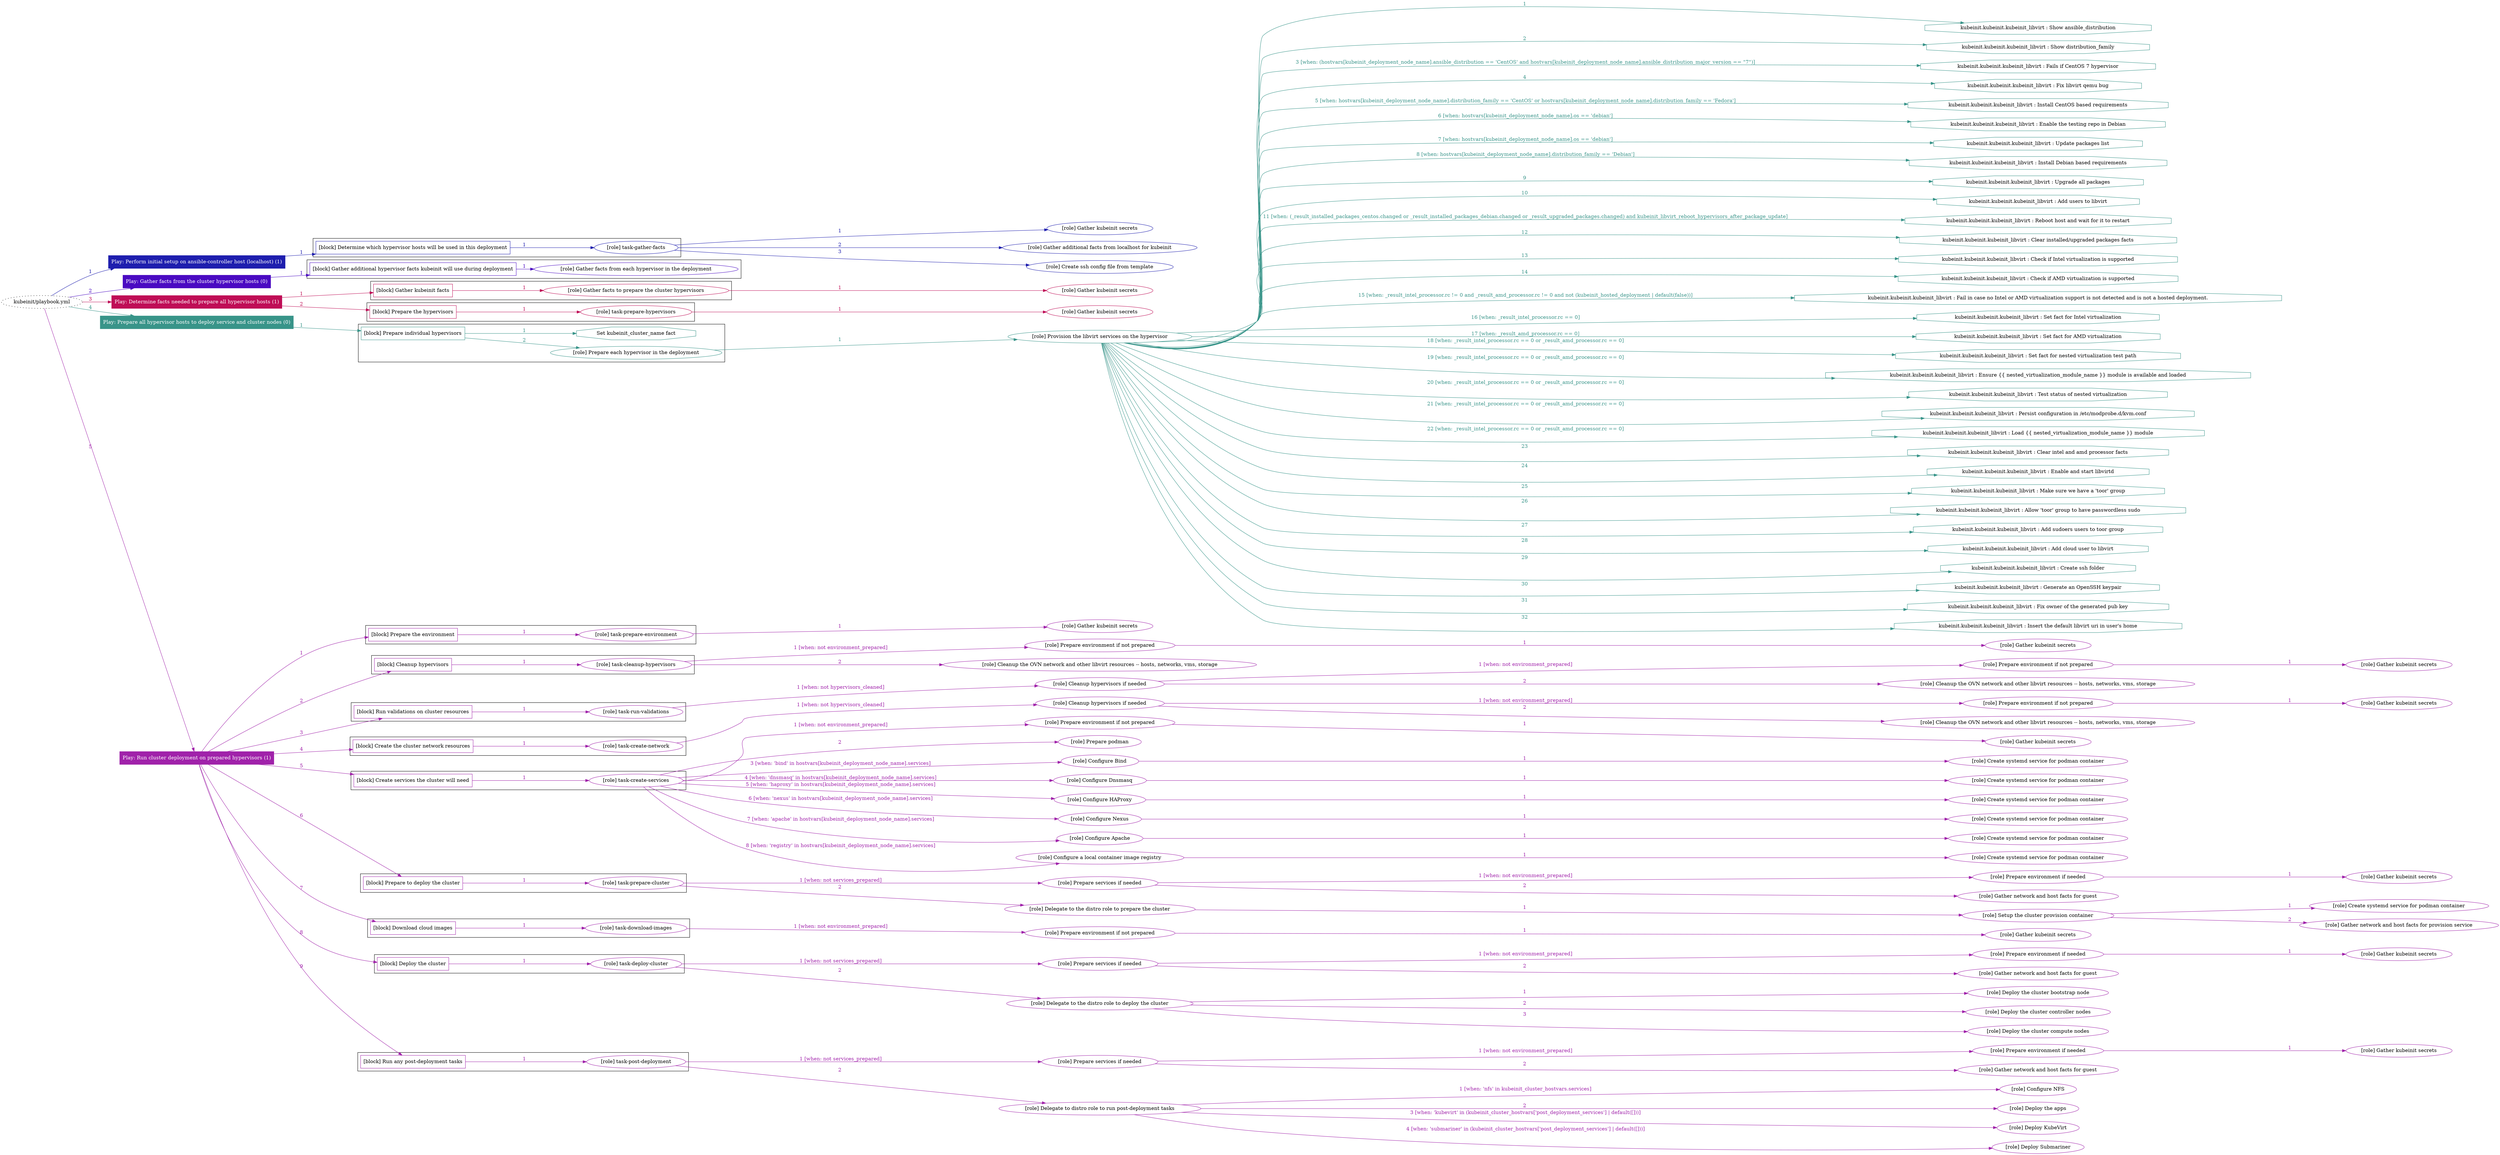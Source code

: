 digraph {
	graph [concentrate=true ordering=in rankdir=LR ratio=fill]
	edge [esep=5 sep=10]
	"kubeinit/playbook.yml" [URL="/home/runner/work/kubeinit/kubeinit/kubeinit/playbook.yml" id=playbook_e4e654d8 style=dotted]
	play_07dbd858 [label="Play: Perform initial setup on ansible-controller host (localhost) (1)" URL="/home/runner/work/kubeinit/kubeinit/kubeinit/playbook.yml" color="#1e1eae" fontcolor="#ffffff" id=play_07dbd858 shape=box style=filled tooltip=localhost]
	"kubeinit/playbook.yml" -> play_07dbd858 [label="1 " color="#1e1eae" fontcolor="#1e1eae" id=edge_86bde664 labeltooltip="1 " tooltip="1 "]
	subgraph "Gather kubeinit secrets" {
		role_f8a2981c [label="[role] Gather kubeinit secrets" URL="/home/runner/.ansible/collections/ansible_collections/kubeinit/kubeinit/roles/kubeinit_prepare/tasks/build_hypervisors_group.yml" color="#1e1eae" id=role_f8a2981c tooltip="Gather kubeinit secrets"]
	}
	subgraph "Gather additional facts from localhost for kubeinit" {
		role_612d4654 [label="[role] Gather additional facts from localhost for kubeinit" URL="/home/runner/.ansible/collections/ansible_collections/kubeinit/kubeinit/roles/kubeinit_prepare/tasks/build_hypervisors_group.yml" color="#1e1eae" id=role_612d4654 tooltip="Gather additional facts from localhost for kubeinit"]
	}
	subgraph "Create ssh config file from template" {
		role_869fb9d8 [label="[role] Create ssh config file from template" URL="/home/runner/.ansible/collections/ansible_collections/kubeinit/kubeinit/roles/kubeinit_prepare/tasks/build_hypervisors_group.yml" color="#1e1eae" id=role_869fb9d8 tooltip="Create ssh config file from template"]
	}
	subgraph "task-gather-facts" {
		role_0f9e9269 [label="[role] task-gather-facts" URL="/home/runner/work/kubeinit/kubeinit/kubeinit/playbook.yml" color="#1e1eae" id=role_0f9e9269 tooltip="task-gather-facts"]
		role_0f9e9269 -> role_f8a2981c [label="1 " color="#1e1eae" fontcolor="#1e1eae" id=edge_a3320090 labeltooltip="1 " tooltip="1 "]
		role_0f9e9269 -> role_612d4654 [label="2 " color="#1e1eae" fontcolor="#1e1eae" id=edge_4b6ecaf7 labeltooltip="2 " tooltip="2 "]
		role_0f9e9269 -> role_869fb9d8 [label="3 " color="#1e1eae" fontcolor="#1e1eae" id=edge_dd0d304e labeltooltip="3 " tooltip="3 "]
	}
	subgraph "Play: Perform initial setup on ansible-controller host (localhost) (1)" {
		play_07dbd858 -> block_cb23e309 [label=1 color="#1e1eae" fontcolor="#1e1eae" id=edge_4830f877 labeltooltip=1 tooltip=1]
		subgraph cluster_block_cb23e309 {
			block_cb23e309 [label="[block] Determine which hypervisor hosts will be used in this deployment" URL="/home/runner/work/kubeinit/kubeinit/kubeinit/playbook.yml" color="#1e1eae" id=block_cb23e309 labeltooltip="Determine which hypervisor hosts will be used in this deployment" shape=box tooltip="Determine which hypervisor hosts will be used in this deployment"]
			block_cb23e309 -> role_0f9e9269 [label="1 " color="#1e1eae" fontcolor="#1e1eae" id=edge_b42f8055 labeltooltip="1 " tooltip="1 "]
		}
	}
	play_2231c2f2 [label="Play: Gather facts from the cluster hypervisor hosts (0)" URL="/home/runner/work/kubeinit/kubeinit/kubeinit/playbook.yml" color="#4a0ac2" fontcolor="#ffffff" id=play_2231c2f2 shape=box style=filled tooltip="Play: Gather facts from the cluster hypervisor hosts (0)"]
	"kubeinit/playbook.yml" -> play_2231c2f2 [label="2 " color="#4a0ac2" fontcolor="#4a0ac2" id=edge_9dc135e9 labeltooltip="2 " tooltip="2 "]
	subgraph "Gather facts from each hypervisor in the deployment" {
		role_17b53366 [label="[role] Gather facts from each hypervisor in the deployment" URL="/home/runner/work/kubeinit/kubeinit/kubeinit/playbook.yml" color="#4a0ac2" id=role_17b53366 tooltip="Gather facts from each hypervisor in the deployment"]
	}
	subgraph "Play: Gather facts from the cluster hypervisor hosts (0)" {
		play_2231c2f2 -> block_621d04df [label=1 color="#4a0ac2" fontcolor="#4a0ac2" id=edge_3f477c4f labeltooltip=1 tooltip=1]
		subgraph cluster_block_621d04df {
			block_621d04df [label="[block] Gather additional hypervisor facts kubeinit will use during deployment" URL="/home/runner/work/kubeinit/kubeinit/kubeinit/playbook.yml" color="#4a0ac2" id=block_621d04df labeltooltip="Gather additional hypervisor facts kubeinit will use during deployment" shape=box tooltip="Gather additional hypervisor facts kubeinit will use during deployment"]
			block_621d04df -> role_17b53366 [label="1 " color="#4a0ac2" fontcolor="#4a0ac2" id=edge_614bd8b5 labeltooltip="1 " tooltip="1 "]
		}
	}
	play_47185eb7 [label="Play: Determine facts needed to prepare all hypervisor hosts (1)" URL="/home/runner/work/kubeinit/kubeinit/kubeinit/playbook.yml" color="#bf0d56" fontcolor="#ffffff" id=play_47185eb7 shape=box style=filled tooltip=localhost]
	"kubeinit/playbook.yml" -> play_47185eb7 [label="3 " color="#bf0d56" fontcolor="#bf0d56" id=edge_558a12b6 labeltooltip="3 " tooltip="3 "]
	subgraph "Gather kubeinit secrets" {
		role_85159672 [label="[role] Gather kubeinit secrets" URL="/home/runner/.ansible/collections/ansible_collections/kubeinit/kubeinit/roles/kubeinit_prepare/tasks/gather_kubeinit_facts.yml" color="#bf0d56" id=role_85159672 tooltip="Gather kubeinit secrets"]
	}
	subgraph "Gather facts to prepare the cluster hypervisors" {
		role_7faeb790 [label="[role] Gather facts to prepare the cluster hypervisors" URL="/home/runner/work/kubeinit/kubeinit/kubeinit/playbook.yml" color="#bf0d56" id=role_7faeb790 tooltip="Gather facts to prepare the cluster hypervisors"]
		role_7faeb790 -> role_85159672 [label="1 " color="#bf0d56" fontcolor="#bf0d56" id=edge_ee2bdf54 labeltooltip="1 " tooltip="1 "]
	}
	subgraph "Gather kubeinit secrets" {
		role_185c8068 [label="[role] Gather kubeinit secrets" URL="/home/runner/.ansible/collections/ansible_collections/kubeinit/kubeinit/roles/kubeinit_prepare/tasks/gather_kubeinit_facts.yml" color="#bf0d56" id=role_185c8068 tooltip="Gather kubeinit secrets"]
	}
	subgraph "task-prepare-hypervisors" {
		role_e1c1beba [label="[role] task-prepare-hypervisors" URL="/home/runner/work/kubeinit/kubeinit/kubeinit/playbook.yml" color="#bf0d56" id=role_e1c1beba tooltip="task-prepare-hypervisors"]
		role_e1c1beba -> role_185c8068 [label="1 " color="#bf0d56" fontcolor="#bf0d56" id=edge_62fef94a labeltooltip="1 " tooltip="1 "]
	}
	subgraph "Play: Determine facts needed to prepare all hypervisor hosts (1)" {
		play_47185eb7 -> block_ba7f893a [label=1 color="#bf0d56" fontcolor="#bf0d56" id=edge_0cdc894c labeltooltip=1 tooltip=1]
		subgraph cluster_block_ba7f893a {
			block_ba7f893a [label="[block] Gather kubeinit facts" URL="/home/runner/work/kubeinit/kubeinit/kubeinit/playbook.yml" color="#bf0d56" id=block_ba7f893a labeltooltip="Gather kubeinit facts" shape=box tooltip="Gather kubeinit facts"]
			block_ba7f893a -> role_7faeb790 [label="1 " color="#bf0d56" fontcolor="#bf0d56" id=edge_9d986ca0 labeltooltip="1 " tooltip="1 "]
		}
		play_47185eb7 -> block_b6f7b649 [label=2 color="#bf0d56" fontcolor="#bf0d56" id=edge_220adbff labeltooltip=2 tooltip=2]
		subgraph cluster_block_b6f7b649 {
			block_b6f7b649 [label="[block] Prepare the hypervisors" URL="/home/runner/work/kubeinit/kubeinit/kubeinit/playbook.yml" color="#bf0d56" id=block_b6f7b649 labeltooltip="Prepare the hypervisors" shape=box tooltip="Prepare the hypervisors"]
			block_b6f7b649 -> role_e1c1beba [label="1 " color="#bf0d56" fontcolor="#bf0d56" id=edge_0d13bee4 labeltooltip="1 " tooltip="1 "]
		}
	}
	play_1563f449 [label="Play: Prepare all hypervisor hosts to deploy service and cluster nodes (0)" URL="/home/runner/work/kubeinit/kubeinit/kubeinit/playbook.yml" color="#389489" fontcolor="#ffffff" id=play_1563f449 shape=box style=filled tooltip="Play: Prepare all hypervisor hosts to deploy service and cluster nodes (0)"]
	"kubeinit/playbook.yml" -> play_1563f449 [label="4 " color="#389489" fontcolor="#389489" id=edge_7754617d labeltooltip="4 " tooltip="4 "]
	subgraph "Provision the libvirt services on the hypervisor" {
		role_6014adf7 [label="[role] Provision the libvirt services on the hypervisor" URL="/home/runner/.ansible/collections/ansible_collections/kubeinit/kubeinit/roles/kubeinit_prepare/tasks/prepare_hypervisor.yml" color="#389489" id=role_6014adf7 tooltip="Provision the libvirt services on the hypervisor"]
		task_ba3d4a2e [label="kubeinit.kubeinit.kubeinit_libvirt : Show ansible_distribution" URL="/home/runner/.ansible/collections/ansible_collections/kubeinit/kubeinit/roles/kubeinit_libvirt/tasks/main.yml" color="#389489" id=task_ba3d4a2e shape=octagon tooltip="kubeinit.kubeinit.kubeinit_libvirt : Show ansible_distribution"]
		role_6014adf7 -> task_ba3d4a2e [label="1 " color="#389489" fontcolor="#389489" id=edge_e194078e labeltooltip="1 " tooltip="1 "]
		task_87e1a28d [label="kubeinit.kubeinit.kubeinit_libvirt : Show distribution_family" URL="/home/runner/.ansible/collections/ansible_collections/kubeinit/kubeinit/roles/kubeinit_libvirt/tasks/main.yml" color="#389489" id=task_87e1a28d shape=octagon tooltip="kubeinit.kubeinit.kubeinit_libvirt : Show distribution_family"]
		role_6014adf7 -> task_87e1a28d [label="2 " color="#389489" fontcolor="#389489" id=edge_23af85de labeltooltip="2 " tooltip="2 "]
		task_32875abe [label="kubeinit.kubeinit.kubeinit_libvirt : Fails if CentOS 7 hypervisor" URL="/home/runner/.ansible/collections/ansible_collections/kubeinit/kubeinit/roles/kubeinit_libvirt/tasks/main.yml" color="#389489" id=task_32875abe shape=octagon tooltip="kubeinit.kubeinit.kubeinit_libvirt : Fails if CentOS 7 hypervisor"]
		role_6014adf7 -> task_32875abe [label="3 [when: (hostvars[kubeinit_deployment_node_name].ansible_distribution == 'CentOS' and hostvars[kubeinit_deployment_node_name].ansible_distribution_major_version == \"7\")]" color="#389489" fontcolor="#389489" id=edge_0f2b853f labeltooltip="3 [when: (hostvars[kubeinit_deployment_node_name].ansible_distribution == 'CentOS' and hostvars[kubeinit_deployment_node_name].ansible_distribution_major_version == \"7\")]" tooltip="3 [when: (hostvars[kubeinit_deployment_node_name].ansible_distribution == 'CentOS' and hostvars[kubeinit_deployment_node_name].ansible_distribution_major_version == \"7\")]"]
		task_350c5b6d [label="kubeinit.kubeinit.kubeinit_libvirt : Fix libvirt qemu bug" URL="/home/runner/.ansible/collections/ansible_collections/kubeinit/kubeinit/roles/kubeinit_libvirt/tasks/main.yml" color="#389489" id=task_350c5b6d shape=octagon tooltip="kubeinit.kubeinit.kubeinit_libvirt : Fix libvirt qemu bug"]
		role_6014adf7 -> task_350c5b6d [label="4 " color="#389489" fontcolor="#389489" id=edge_0a4a355c labeltooltip="4 " tooltip="4 "]
		task_74dcaf30 [label="kubeinit.kubeinit.kubeinit_libvirt : Install CentOS based requirements" URL="/home/runner/.ansible/collections/ansible_collections/kubeinit/kubeinit/roles/kubeinit_libvirt/tasks/main.yml" color="#389489" id=task_74dcaf30 shape=octagon tooltip="kubeinit.kubeinit.kubeinit_libvirt : Install CentOS based requirements"]
		role_6014adf7 -> task_74dcaf30 [label="5 [when: hostvars[kubeinit_deployment_node_name].distribution_family == 'CentOS' or hostvars[kubeinit_deployment_node_name].distribution_family == 'Fedora']" color="#389489" fontcolor="#389489" id=edge_4dbc372b labeltooltip="5 [when: hostvars[kubeinit_deployment_node_name].distribution_family == 'CentOS' or hostvars[kubeinit_deployment_node_name].distribution_family == 'Fedora']" tooltip="5 [when: hostvars[kubeinit_deployment_node_name].distribution_family == 'CentOS' or hostvars[kubeinit_deployment_node_name].distribution_family == 'Fedora']"]
		task_86a80125 [label="kubeinit.kubeinit.kubeinit_libvirt : Enable the testing repo in Debian" URL="/home/runner/.ansible/collections/ansible_collections/kubeinit/kubeinit/roles/kubeinit_libvirt/tasks/main.yml" color="#389489" id=task_86a80125 shape=octagon tooltip="kubeinit.kubeinit.kubeinit_libvirt : Enable the testing repo in Debian"]
		role_6014adf7 -> task_86a80125 [label="6 [when: hostvars[kubeinit_deployment_node_name].os == 'debian']" color="#389489" fontcolor="#389489" id=edge_e0071209 labeltooltip="6 [when: hostvars[kubeinit_deployment_node_name].os == 'debian']" tooltip="6 [when: hostvars[kubeinit_deployment_node_name].os == 'debian']"]
		task_b686ad67 [label="kubeinit.kubeinit.kubeinit_libvirt : Update packages list" URL="/home/runner/.ansible/collections/ansible_collections/kubeinit/kubeinit/roles/kubeinit_libvirt/tasks/main.yml" color="#389489" id=task_b686ad67 shape=octagon tooltip="kubeinit.kubeinit.kubeinit_libvirt : Update packages list"]
		role_6014adf7 -> task_b686ad67 [label="7 [when: hostvars[kubeinit_deployment_node_name].os == 'debian']" color="#389489" fontcolor="#389489" id=edge_54e53941 labeltooltip="7 [when: hostvars[kubeinit_deployment_node_name].os == 'debian']" tooltip="7 [when: hostvars[kubeinit_deployment_node_name].os == 'debian']"]
		task_548b959e [label="kubeinit.kubeinit.kubeinit_libvirt : Install Debian based requirements" URL="/home/runner/.ansible/collections/ansible_collections/kubeinit/kubeinit/roles/kubeinit_libvirt/tasks/main.yml" color="#389489" id=task_548b959e shape=octagon tooltip="kubeinit.kubeinit.kubeinit_libvirt : Install Debian based requirements"]
		role_6014adf7 -> task_548b959e [label="8 [when: hostvars[kubeinit_deployment_node_name].distribution_family == 'Debian']" color="#389489" fontcolor="#389489" id=edge_ef64c7dd labeltooltip="8 [when: hostvars[kubeinit_deployment_node_name].distribution_family == 'Debian']" tooltip="8 [when: hostvars[kubeinit_deployment_node_name].distribution_family == 'Debian']"]
		task_67466cb1 [label="kubeinit.kubeinit.kubeinit_libvirt : Upgrade all packages" URL="/home/runner/.ansible/collections/ansible_collections/kubeinit/kubeinit/roles/kubeinit_libvirt/tasks/main.yml" color="#389489" id=task_67466cb1 shape=octagon tooltip="kubeinit.kubeinit.kubeinit_libvirt : Upgrade all packages"]
		role_6014adf7 -> task_67466cb1 [label="9 " color="#389489" fontcolor="#389489" id=edge_3b60c582 labeltooltip="9 " tooltip="9 "]
		task_c422cb67 [label="kubeinit.kubeinit.kubeinit_libvirt : Add users to libvirt" URL="/home/runner/.ansible/collections/ansible_collections/kubeinit/kubeinit/roles/kubeinit_libvirt/tasks/main.yml" color="#389489" id=task_c422cb67 shape=octagon tooltip="kubeinit.kubeinit.kubeinit_libvirt : Add users to libvirt"]
		role_6014adf7 -> task_c422cb67 [label="10 " color="#389489" fontcolor="#389489" id=edge_58a5fb8c labeltooltip="10 " tooltip="10 "]
		task_15c61e32 [label="kubeinit.kubeinit.kubeinit_libvirt : Reboot host and wait for it to restart" URL="/home/runner/.ansible/collections/ansible_collections/kubeinit/kubeinit/roles/kubeinit_libvirt/tasks/main.yml" color="#389489" id=task_15c61e32 shape=octagon tooltip="kubeinit.kubeinit.kubeinit_libvirt : Reboot host and wait for it to restart"]
		role_6014adf7 -> task_15c61e32 [label="11 [when: (_result_installed_packages_centos.changed or _result_installed_packages_debian.changed or _result_upgraded_packages.changed) and kubeinit_libvirt_reboot_hypervisors_after_package_update]" color="#389489" fontcolor="#389489" id=edge_1cfc6ab1 labeltooltip="11 [when: (_result_installed_packages_centos.changed or _result_installed_packages_debian.changed or _result_upgraded_packages.changed) and kubeinit_libvirt_reboot_hypervisors_after_package_update]" tooltip="11 [when: (_result_installed_packages_centos.changed or _result_installed_packages_debian.changed or _result_upgraded_packages.changed) and kubeinit_libvirt_reboot_hypervisors_after_package_update]"]
		task_51165480 [label="kubeinit.kubeinit.kubeinit_libvirt : Clear installed/upgraded packages facts" URL="/home/runner/.ansible/collections/ansible_collections/kubeinit/kubeinit/roles/kubeinit_libvirt/tasks/main.yml" color="#389489" id=task_51165480 shape=octagon tooltip="kubeinit.kubeinit.kubeinit_libvirt : Clear installed/upgraded packages facts"]
		role_6014adf7 -> task_51165480 [label="12 " color="#389489" fontcolor="#389489" id=edge_388425a6 labeltooltip="12 " tooltip="12 "]
		task_2e86c264 [label="kubeinit.kubeinit.kubeinit_libvirt : Check if Intel virtualization is supported" URL="/home/runner/.ansible/collections/ansible_collections/kubeinit/kubeinit/roles/kubeinit_libvirt/tasks/main.yml" color="#389489" id=task_2e86c264 shape=octagon tooltip="kubeinit.kubeinit.kubeinit_libvirt : Check if Intel virtualization is supported"]
		role_6014adf7 -> task_2e86c264 [label="13 " color="#389489" fontcolor="#389489" id=edge_ee7e4375 labeltooltip="13 " tooltip="13 "]
		task_fef7f291 [label="kubeinit.kubeinit.kubeinit_libvirt : Check if AMD virtualization is supported" URL="/home/runner/.ansible/collections/ansible_collections/kubeinit/kubeinit/roles/kubeinit_libvirt/tasks/main.yml" color="#389489" id=task_fef7f291 shape=octagon tooltip="kubeinit.kubeinit.kubeinit_libvirt : Check if AMD virtualization is supported"]
		role_6014adf7 -> task_fef7f291 [label="14 " color="#389489" fontcolor="#389489" id=edge_0da31dfa labeltooltip="14 " tooltip="14 "]
		task_15a2dd88 [label="kubeinit.kubeinit.kubeinit_libvirt : Fail in case no Intel or AMD virtualization support is not detected and is not a hosted deployment." URL="/home/runner/.ansible/collections/ansible_collections/kubeinit/kubeinit/roles/kubeinit_libvirt/tasks/main.yml" color="#389489" id=task_15a2dd88 shape=octagon tooltip="kubeinit.kubeinit.kubeinit_libvirt : Fail in case no Intel or AMD virtualization support is not detected and is not a hosted deployment."]
		role_6014adf7 -> task_15a2dd88 [label="15 [when: _result_intel_processor.rc != 0 and _result_amd_processor.rc != 0 and not (kubeinit_hosted_deployment | default(false))]" color="#389489" fontcolor="#389489" id=edge_837a10fa labeltooltip="15 [when: _result_intel_processor.rc != 0 and _result_amd_processor.rc != 0 and not (kubeinit_hosted_deployment | default(false))]" tooltip="15 [when: _result_intel_processor.rc != 0 and _result_amd_processor.rc != 0 and not (kubeinit_hosted_deployment | default(false))]"]
		task_df754302 [label="kubeinit.kubeinit.kubeinit_libvirt : Set fact for Intel virtualization" URL="/home/runner/.ansible/collections/ansible_collections/kubeinit/kubeinit/roles/kubeinit_libvirt/tasks/main.yml" color="#389489" id=task_df754302 shape=octagon tooltip="kubeinit.kubeinit.kubeinit_libvirt : Set fact for Intel virtualization"]
		role_6014adf7 -> task_df754302 [label="16 [when: _result_intel_processor.rc == 0]" color="#389489" fontcolor="#389489" id=edge_be84a841 labeltooltip="16 [when: _result_intel_processor.rc == 0]" tooltip="16 [when: _result_intel_processor.rc == 0]"]
		task_998280d9 [label="kubeinit.kubeinit.kubeinit_libvirt : Set fact for AMD virtualization" URL="/home/runner/.ansible/collections/ansible_collections/kubeinit/kubeinit/roles/kubeinit_libvirt/tasks/main.yml" color="#389489" id=task_998280d9 shape=octagon tooltip="kubeinit.kubeinit.kubeinit_libvirt : Set fact for AMD virtualization"]
		role_6014adf7 -> task_998280d9 [label="17 [when: _result_amd_processor.rc == 0]" color="#389489" fontcolor="#389489" id=edge_1d96dd36 labeltooltip="17 [when: _result_amd_processor.rc == 0]" tooltip="17 [when: _result_amd_processor.rc == 0]"]
		task_b7fbc046 [label="kubeinit.kubeinit.kubeinit_libvirt : Set fact for nested virtualization test path" URL="/home/runner/.ansible/collections/ansible_collections/kubeinit/kubeinit/roles/kubeinit_libvirt/tasks/main.yml" color="#389489" id=task_b7fbc046 shape=octagon tooltip="kubeinit.kubeinit.kubeinit_libvirt : Set fact for nested virtualization test path"]
		role_6014adf7 -> task_b7fbc046 [label="18 [when: _result_intel_processor.rc == 0 or _result_amd_processor.rc == 0]" color="#389489" fontcolor="#389489" id=edge_8c120178 labeltooltip="18 [when: _result_intel_processor.rc == 0 or _result_amd_processor.rc == 0]" tooltip="18 [when: _result_intel_processor.rc == 0 or _result_amd_processor.rc == 0]"]
		task_b7f77639 [label="kubeinit.kubeinit.kubeinit_libvirt : Ensure {{ nested_virtualization_module_name }} module is available and loaded" URL="/home/runner/.ansible/collections/ansible_collections/kubeinit/kubeinit/roles/kubeinit_libvirt/tasks/main.yml" color="#389489" id=task_b7f77639 shape=octagon tooltip="kubeinit.kubeinit.kubeinit_libvirt : Ensure {{ nested_virtualization_module_name }} module is available and loaded"]
		role_6014adf7 -> task_b7f77639 [label="19 [when: _result_intel_processor.rc == 0 or _result_amd_processor.rc == 0]" color="#389489" fontcolor="#389489" id=edge_dac94120 labeltooltip="19 [when: _result_intel_processor.rc == 0 or _result_amd_processor.rc == 0]" tooltip="19 [when: _result_intel_processor.rc == 0 or _result_amd_processor.rc == 0]"]
		task_fbe6de56 [label="kubeinit.kubeinit.kubeinit_libvirt : Test status of nested virtualization" URL="/home/runner/.ansible/collections/ansible_collections/kubeinit/kubeinit/roles/kubeinit_libvirt/tasks/main.yml" color="#389489" id=task_fbe6de56 shape=octagon tooltip="kubeinit.kubeinit.kubeinit_libvirt : Test status of nested virtualization"]
		role_6014adf7 -> task_fbe6de56 [label="20 [when: _result_intel_processor.rc == 0 or _result_amd_processor.rc == 0]" color="#389489" fontcolor="#389489" id=edge_48861961 labeltooltip="20 [when: _result_intel_processor.rc == 0 or _result_amd_processor.rc == 0]" tooltip="20 [when: _result_intel_processor.rc == 0 or _result_amd_processor.rc == 0]"]
		task_bf0418bf [label="kubeinit.kubeinit.kubeinit_libvirt : Persist configuration in /etc/modprobe.d/kvm.conf" URL="/home/runner/.ansible/collections/ansible_collections/kubeinit/kubeinit/roles/kubeinit_libvirt/tasks/main.yml" color="#389489" id=task_bf0418bf shape=octagon tooltip="kubeinit.kubeinit.kubeinit_libvirt : Persist configuration in /etc/modprobe.d/kvm.conf"]
		role_6014adf7 -> task_bf0418bf [label="21 [when: _result_intel_processor.rc == 0 or _result_amd_processor.rc == 0]" color="#389489" fontcolor="#389489" id=edge_e8a74d32 labeltooltip="21 [when: _result_intel_processor.rc == 0 or _result_amd_processor.rc == 0]" tooltip="21 [when: _result_intel_processor.rc == 0 or _result_amd_processor.rc == 0]"]
		task_6216c380 [label="kubeinit.kubeinit.kubeinit_libvirt : Load {{ nested_virtualization_module_name }} module" URL="/home/runner/.ansible/collections/ansible_collections/kubeinit/kubeinit/roles/kubeinit_libvirt/tasks/main.yml" color="#389489" id=task_6216c380 shape=octagon tooltip="kubeinit.kubeinit.kubeinit_libvirt : Load {{ nested_virtualization_module_name }} module"]
		role_6014adf7 -> task_6216c380 [label="22 [when: _result_intel_processor.rc == 0 or _result_amd_processor.rc == 0]" color="#389489" fontcolor="#389489" id=edge_1df933a4 labeltooltip="22 [when: _result_intel_processor.rc == 0 or _result_amd_processor.rc == 0]" tooltip="22 [when: _result_intel_processor.rc == 0 or _result_amd_processor.rc == 0]"]
		task_4dd3500f [label="kubeinit.kubeinit.kubeinit_libvirt : Clear intel and amd processor facts" URL="/home/runner/.ansible/collections/ansible_collections/kubeinit/kubeinit/roles/kubeinit_libvirt/tasks/main.yml" color="#389489" id=task_4dd3500f shape=octagon tooltip="kubeinit.kubeinit.kubeinit_libvirt : Clear intel and amd processor facts"]
		role_6014adf7 -> task_4dd3500f [label="23 " color="#389489" fontcolor="#389489" id=edge_319f2445 labeltooltip="23 " tooltip="23 "]
		task_1df4d9fd [label="kubeinit.kubeinit.kubeinit_libvirt : Enable and start libvirtd" URL="/home/runner/.ansible/collections/ansible_collections/kubeinit/kubeinit/roles/kubeinit_libvirt/tasks/main.yml" color="#389489" id=task_1df4d9fd shape=octagon tooltip="kubeinit.kubeinit.kubeinit_libvirt : Enable and start libvirtd"]
		role_6014adf7 -> task_1df4d9fd [label="24 " color="#389489" fontcolor="#389489" id=edge_23245ae0 labeltooltip="24 " tooltip="24 "]
		task_40a697fa [label="kubeinit.kubeinit.kubeinit_libvirt : Make sure we have a 'toor' group" URL="/home/runner/.ansible/collections/ansible_collections/kubeinit/kubeinit/roles/kubeinit_libvirt/tasks/60_create_cloud_user.yml" color="#389489" id=task_40a697fa shape=octagon tooltip="kubeinit.kubeinit.kubeinit_libvirt : Make sure we have a 'toor' group"]
		role_6014adf7 -> task_40a697fa [label="25 " color="#389489" fontcolor="#389489" id=edge_42512cb2 labeltooltip="25 " tooltip="25 "]
		task_4065dad0 [label="kubeinit.kubeinit.kubeinit_libvirt : Allow 'toor' group to have passwordless sudo" URL="/home/runner/.ansible/collections/ansible_collections/kubeinit/kubeinit/roles/kubeinit_libvirt/tasks/60_create_cloud_user.yml" color="#389489" id=task_4065dad0 shape=octagon tooltip="kubeinit.kubeinit.kubeinit_libvirt : Allow 'toor' group to have passwordless sudo"]
		role_6014adf7 -> task_4065dad0 [label="26 " color="#389489" fontcolor="#389489" id=edge_604ce0d7 labeltooltip="26 " tooltip="26 "]
		task_dbcbf6bf [label="kubeinit.kubeinit.kubeinit_libvirt : Add sudoers users to toor group" URL="/home/runner/.ansible/collections/ansible_collections/kubeinit/kubeinit/roles/kubeinit_libvirt/tasks/60_create_cloud_user.yml" color="#389489" id=task_dbcbf6bf shape=octagon tooltip="kubeinit.kubeinit.kubeinit_libvirt : Add sudoers users to toor group"]
		role_6014adf7 -> task_dbcbf6bf [label="27 " color="#389489" fontcolor="#389489" id=edge_2b5842ab labeltooltip="27 " tooltip="27 "]
		task_6ede00b2 [label="kubeinit.kubeinit.kubeinit_libvirt : Add cloud user to libvirt" URL="/home/runner/.ansible/collections/ansible_collections/kubeinit/kubeinit/roles/kubeinit_libvirt/tasks/60_create_cloud_user.yml" color="#389489" id=task_6ede00b2 shape=octagon tooltip="kubeinit.kubeinit.kubeinit_libvirt : Add cloud user to libvirt"]
		role_6014adf7 -> task_6ede00b2 [label="28 " color="#389489" fontcolor="#389489" id=edge_5fd105a0 labeltooltip="28 " tooltip="28 "]
		task_30a5be9d [label="kubeinit.kubeinit.kubeinit_libvirt : Create ssh folder" URL="/home/runner/.ansible/collections/ansible_collections/kubeinit/kubeinit/roles/kubeinit_libvirt/tasks/60_create_cloud_user.yml" color="#389489" id=task_30a5be9d shape=octagon tooltip="kubeinit.kubeinit.kubeinit_libvirt : Create ssh folder"]
		role_6014adf7 -> task_30a5be9d [label="29 " color="#389489" fontcolor="#389489" id=edge_afa9004a labeltooltip="29 " tooltip="29 "]
		task_d9b026e0 [label="kubeinit.kubeinit.kubeinit_libvirt : Generate an OpenSSH keypair" URL="/home/runner/.ansible/collections/ansible_collections/kubeinit/kubeinit/roles/kubeinit_libvirt/tasks/60_create_cloud_user.yml" color="#389489" id=task_d9b026e0 shape=octagon tooltip="kubeinit.kubeinit.kubeinit_libvirt : Generate an OpenSSH keypair"]
		role_6014adf7 -> task_d9b026e0 [label="30 " color="#389489" fontcolor="#389489" id=edge_e9226f43 labeltooltip="30 " tooltip="30 "]
		task_f5d686e8 [label="kubeinit.kubeinit.kubeinit_libvirt : Fix owner of the generated pub key" URL="/home/runner/.ansible/collections/ansible_collections/kubeinit/kubeinit/roles/kubeinit_libvirt/tasks/60_create_cloud_user.yml" color="#389489" id=task_f5d686e8 shape=octagon tooltip="kubeinit.kubeinit.kubeinit_libvirt : Fix owner of the generated pub key"]
		role_6014adf7 -> task_f5d686e8 [label="31 " color="#389489" fontcolor="#389489" id=edge_dcdc8388 labeltooltip="31 " tooltip="31 "]
		task_e4f8bb69 [label="kubeinit.kubeinit.kubeinit_libvirt : Insert the default libvirt uri in user's home" URL="/home/runner/.ansible/collections/ansible_collections/kubeinit/kubeinit/roles/kubeinit_libvirt/tasks/60_create_cloud_user.yml" color="#389489" id=task_e4f8bb69 shape=octagon tooltip="kubeinit.kubeinit.kubeinit_libvirt : Insert the default libvirt uri in user's home"]
		role_6014adf7 -> task_e4f8bb69 [label="32 " color="#389489" fontcolor="#389489" id=edge_930201d2 labeltooltip="32 " tooltip="32 "]
	}
	subgraph "Prepare each hypervisor in the deployment" {
		role_f4b56fb9 [label="[role] Prepare each hypervisor in the deployment" URL="/home/runner/work/kubeinit/kubeinit/kubeinit/playbook.yml" color="#389489" id=role_f4b56fb9 tooltip="Prepare each hypervisor in the deployment"]
		role_f4b56fb9 -> role_6014adf7 [label="1 " color="#389489" fontcolor="#389489" id=edge_34c8e72a labeltooltip="1 " tooltip="1 "]
	}
	subgraph "Play: Prepare all hypervisor hosts to deploy service and cluster nodes (0)" {
		play_1563f449 -> block_761fd505 [label=1 color="#389489" fontcolor="#389489" id=edge_305009c0 labeltooltip=1 tooltip=1]
		subgraph cluster_block_761fd505 {
			block_761fd505 [label="[block] Prepare individual hypervisors" URL="/home/runner/work/kubeinit/kubeinit/kubeinit/playbook.yml" color="#389489" id=block_761fd505 labeltooltip="Prepare individual hypervisors" shape=box tooltip="Prepare individual hypervisors"]
			block_761fd505 -> role_f4b56fb9 [label="2 " color="#389489" fontcolor="#389489" id=edge_2bbd0efa labeltooltip="2 " tooltip="2 "]
			task_b118dde3 [label="Set kubeinit_cluster_name fact" URL="/home/runner/work/kubeinit/kubeinit/kubeinit/playbook.yml" color="#389489" id=task_b118dde3 shape=octagon tooltip="Set kubeinit_cluster_name fact"]
			block_761fd505 -> task_b118dde3 [label="1 " color="#389489" fontcolor="#389489" id=edge_79419480 labeltooltip="1 " tooltip="1 "]
		}
	}
	play_f6cbd73c [label="Play: Run cluster deployment on prepared hypervisors (1)" URL="/home/runner/work/kubeinit/kubeinit/kubeinit/playbook.yml" color="#a022aa" fontcolor="#ffffff" id=play_f6cbd73c shape=box style=filled tooltip=localhost]
	"kubeinit/playbook.yml" -> play_f6cbd73c [label="5 " color="#a022aa" fontcolor="#a022aa" id=edge_d07f2ebe labeltooltip="5 " tooltip="5 "]
	subgraph "Gather kubeinit secrets" {
		role_077ea03d [label="[role] Gather kubeinit secrets" URL="/home/runner/.ansible/collections/ansible_collections/kubeinit/kubeinit/roles/kubeinit_prepare/tasks/gather_kubeinit_facts.yml" color="#a022aa" id=role_077ea03d tooltip="Gather kubeinit secrets"]
	}
	subgraph "task-prepare-environment" {
		role_35d7f06b [label="[role] task-prepare-environment" URL="/home/runner/work/kubeinit/kubeinit/kubeinit/playbook.yml" color="#a022aa" id=role_35d7f06b tooltip="task-prepare-environment"]
		role_35d7f06b -> role_077ea03d [label="1 " color="#a022aa" fontcolor="#a022aa" id=edge_144c17d9 labeltooltip="1 " tooltip="1 "]
	}
	subgraph "Gather kubeinit secrets" {
		role_2807d9f7 [label="[role] Gather kubeinit secrets" URL="/home/runner/.ansible/collections/ansible_collections/kubeinit/kubeinit/roles/kubeinit_prepare/tasks/gather_kubeinit_facts.yml" color="#a022aa" id=role_2807d9f7 tooltip="Gather kubeinit secrets"]
	}
	subgraph "Prepare environment if not prepared" {
		role_cdd82061 [label="[role] Prepare environment if not prepared" URL="/home/runner/.ansible/collections/ansible_collections/kubeinit/kubeinit/roles/kubeinit_prepare/tasks/cleanup_hypervisors.yml" color="#a022aa" id=role_cdd82061 tooltip="Prepare environment if not prepared"]
		role_cdd82061 -> role_2807d9f7 [label="1 " color="#a022aa" fontcolor="#a022aa" id=edge_050803ec labeltooltip="1 " tooltip="1 "]
	}
	subgraph "Cleanup the OVN network and other libvirt resources -- hosts, networks, vms, storage" {
		role_840fb53b [label="[role] Cleanup the OVN network and other libvirt resources -- hosts, networks, vms, storage" URL="/home/runner/.ansible/collections/ansible_collections/kubeinit/kubeinit/roles/kubeinit_prepare/tasks/cleanup_hypervisors.yml" color="#a022aa" id=role_840fb53b tooltip="Cleanup the OVN network and other libvirt resources -- hosts, networks, vms, storage"]
	}
	subgraph "task-cleanup-hypervisors" {
		role_97a71730 [label="[role] task-cleanup-hypervisors" URL="/home/runner/work/kubeinit/kubeinit/kubeinit/playbook.yml" color="#a022aa" id=role_97a71730 tooltip="task-cleanup-hypervisors"]
		role_97a71730 -> role_cdd82061 [label="1 [when: not environment_prepared]" color="#a022aa" fontcolor="#a022aa" id=edge_00c5a3e8 labeltooltip="1 [when: not environment_prepared]" tooltip="1 [when: not environment_prepared]"]
		role_97a71730 -> role_840fb53b [label="2 " color="#a022aa" fontcolor="#a022aa" id=edge_f4565ad6 labeltooltip="2 " tooltip="2 "]
	}
	subgraph "Gather kubeinit secrets" {
		role_622b1e53 [label="[role] Gather kubeinit secrets" URL="/home/runner/.ansible/collections/ansible_collections/kubeinit/kubeinit/roles/kubeinit_prepare/tasks/gather_kubeinit_facts.yml" color="#a022aa" id=role_622b1e53 tooltip="Gather kubeinit secrets"]
	}
	subgraph "Prepare environment if not prepared" {
		role_1960b9f8 [label="[role] Prepare environment if not prepared" URL="/home/runner/.ansible/collections/ansible_collections/kubeinit/kubeinit/roles/kubeinit_prepare/tasks/cleanup_hypervisors.yml" color="#a022aa" id=role_1960b9f8 tooltip="Prepare environment if not prepared"]
		role_1960b9f8 -> role_622b1e53 [label="1 " color="#a022aa" fontcolor="#a022aa" id=edge_f78935e4 labeltooltip="1 " tooltip="1 "]
	}
	subgraph "Cleanup the OVN network and other libvirt resources -- hosts, networks, vms, storage" {
		role_927ca75a [label="[role] Cleanup the OVN network and other libvirt resources -- hosts, networks, vms, storage" URL="/home/runner/.ansible/collections/ansible_collections/kubeinit/kubeinit/roles/kubeinit_prepare/tasks/cleanup_hypervisors.yml" color="#a022aa" id=role_927ca75a tooltip="Cleanup the OVN network and other libvirt resources -- hosts, networks, vms, storage"]
	}
	subgraph "Cleanup hypervisors if needed" {
		role_5dff214d [label="[role] Cleanup hypervisors if needed" URL="/home/runner/.ansible/collections/ansible_collections/kubeinit/kubeinit/roles/kubeinit_validations/tasks/main.yml" color="#a022aa" id=role_5dff214d tooltip="Cleanup hypervisors if needed"]
		role_5dff214d -> role_1960b9f8 [label="1 [when: not environment_prepared]" color="#a022aa" fontcolor="#a022aa" id=edge_f2fab69e labeltooltip="1 [when: not environment_prepared]" tooltip="1 [when: not environment_prepared]"]
		role_5dff214d -> role_927ca75a [label="2 " color="#a022aa" fontcolor="#a022aa" id=edge_c0607d3e labeltooltip="2 " tooltip="2 "]
	}
	subgraph "task-run-validations" {
		role_74f85aa2 [label="[role] task-run-validations" URL="/home/runner/work/kubeinit/kubeinit/kubeinit/playbook.yml" color="#a022aa" id=role_74f85aa2 tooltip="task-run-validations"]
		role_74f85aa2 -> role_5dff214d [label="1 [when: not hypervisors_cleaned]" color="#a022aa" fontcolor="#a022aa" id=edge_93bd3fbf labeltooltip="1 [when: not hypervisors_cleaned]" tooltip="1 [when: not hypervisors_cleaned]"]
	}
	subgraph "Gather kubeinit secrets" {
		role_f514fef8 [label="[role] Gather kubeinit secrets" URL="/home/runner/.ansible/collections/ansible_collections/kubeinit/kubeinit/roles/kubeinit_prepare/tasks/gather_kubeinit_facts.yml" color="#a022aa" id=role_f514fef8 tooltip="Gather kubeinit secrets"]
	}
	subgraph "Prepare environment if not prepared" {
		role_1c1a6d49 [label="[role] Prepare environment if not prepared" URL="/home/runner/.ansible/collections/ansible_collections/kubeinit/kubeinit/roles/kubeinit_prepare/tasks/cleanup_hypervisors.yml" color="#a022aa" id=role_1c1a6d49 tooltip="Prepare environment if not prepared"]
		role_1c1a6d49 -> role_f514fef8 [label="1 " color="#a022aa" fontcolor="#a022aa" id=edge_e88563ce labeltooltip="1 " tooltip="1 "]
	}
	subgraph "Cleanup the OVN network and other libvirt resources -- hosts, networks, vms, storage" {
		role_de9ec73b [label="[role] Cleanup the OVN network and other libvirt resources -- hosts, networks, vms, storage" URL="/home/runner/.ansible/collections/ansible_collections/kubeinit/kubeinit/roles/kubeinit_prepare/tasks/cleanup_hypervisors.yml" color="#a022aa" id=role_de9ec73b tooltip="Cleanup the OVN network and other libvirt resources -- hosts, networks, vms, storage"]
	}
	subgraph "Cleanup hypervisors if needed" {
		role_a1934ae5 [label="[role] Cleanup hypervisors if needed" URL="/home/runner/.ansible/collections/ansible_collections/kubeinit/kubeinit/roles/kubeinit_libvirt/tasks/create_network.yml" color="#a022aa" id=role_a1934ae5 tooltip="Cleanup hypervisors if needed"]
		role_a1934ae5 -> role_1c1a6d49 [label="1 [when: not environment_prepared]" color="#a022aa" fontcolor="#a022aa" id=edge_404123dc labeltooltip="1 [when: not environment_prepared]" tooltip="1 [when: not environment_prepared]"]
		role_a1934ae5 -> role_de9ec73b [label="2 " color="#a022aa" fontcolor="#a022aa" id=edge_5f944205 labeltooltip="2 " tooltip="2 "]
	}
	subgraph "task-create-network" {
		role_6b942552 [label="[role] task-create-network" URL="/home/runner/work/kubeinit/kubeinit/kubeinit/playbook.yml" color="#a022aa" id=role_6b942552 tooltip="task-create-network"]
		role_6b942552 -> role_a1934ae5 [label="1 [when: not hypervisors_cleaned]" color="#a022aa" fontcolor="#a022aa" id=edge_d3ccfc90 labeltooltip="1 [when: not hypervisors_cleaned]" tooltip="1 [when: not hypervisors_cleaned]"]
	}
	subgraph "Gather kubeinit secrets" {
		role_bce6e43c [label="[role] Gather kubeinit secrets" URL="/home/runner/.ansible/collections/ansible_collections/kubeinit/kubeinit/roles/kubeinit_prepare/tasks/gather_kubeinit_facts.yml" color="#a022aa" id=role_bce6e43c tooltip="Gather kubeinit secrets"]
	}
	subgraph "Prepare environment if not prepared" {
		role_0fde85dc [label="[role] Prepare environment if not prepared" URL="/home/runner/.ansible/collections/ansible_collections/kubeinit/kubeinit/roles/kubeinit_services/tasks/main.yml" color="#a022aa" id=role_0fde85dc tooltip="Prepare environment if not prepared"]
		role_0fde85dc -> role_bce6e43c [label="1 " color="#a022aa" fontcolor="#a022aa" id=edge_b0ec5f21 labeltooltip="1 " tooltip="1 "]
	}
	subgraph "Prepare podman" {
		role_ed958b72 [label="[role] Prepare podman" URL="/home/runner/.ansible/collections/ansible_collections/kubeinit/kubeinit/roles/kubeinit_services/tasks/00_create_service_pod.yml" color="#a022aa" id=role_ed958b72 tooltip="Prepare podman"]
	}
	subgraph "Create systemd service for podman container" {
		role_cc5a34ed [label="[role] Create systemd service for podman container" URL="/home/runner/.ansible/collections/ansible_collections/kubeinit/kubeinit/roles/kubeinit_bind/tasks/main.yml" color="#a022aa" id=role_cc5a34ed tooltip="Create systemd service for podman container"]
	}
	subgraph "Configure Bind" {
		role_827d96fd [label="[role] Configure Bind" URL="/home/runner/.ansible/collections/ansible_collections/kubeinit/kubeinit/roles/kubeinit_services/tasks/start_services_containers.yml" color="#a022aa" id=role_827d96fd tooltip="Configure Bind"]
		role_827d96fd -> role_cc5a34ed [label="1 " color="#a022aa" fontcolor="#a022aa" id=edge_8ce6dce4 labeltooltip="1 " tooltip="1 "]
	}
	subgraph "Create systemd service for podman container" {
		role_f058d597 [label="[role] Create systemd service for podman container" URL="/home/runner/.ansible/collections/ansible_collections/kubeinit/kubeinit/roles/kubeinit_dnsmasq/tasks/main.yml" color="#a022aa" id=role_f058d597 tooltip="Create systemd service for podman container"]
	}
	subgraph "Configure Dnsmasq" {
		role_da7f1f16 [label="[role] Configure Dnsmasq" URL="/home/runner/.ansible/collections/ansible_collections/kubeinit/kubeinit/roles/kubeinit_services/tasks/start_services_containers.yml" color="#a022aa" id=role_da7f1f16 tooltip="Configure Dnsmasq"]
		role_da7f1f16 -> role_f058d597 [label="1 " color="#a022aa" fontcolor="#a022aa" id=edge_d21d2424 labeltooltip="1 " tooltip="1 "]
	}
	subgraph "Create systemd service for podman container" {
		role_2c60fb97 [label="[role] Create systemd service for podman container" URL="/home/runner/.ansible/collections/ansible_collections/kubeinit/kubeinit/roles/kubeinit_haproxy/tasks/main.yml" color="#a022aa" id=role_2c60fb97 tooltip="Create systemd service for podman container"]
	}
	subgraph "Configure HAProxy" {
		role_8e5ce677 [label="[role] Configure HAProxy" URL="/home/runner/.ansible/collections/ansible_collections/kubeinit/kubeinit/roles/kubeinit_services/tasks/start_services_containers.yml" color="#a022aa" id=role_8e5ce677 tooltip="Configure HAProxy"]
		role_8e5ce677 -> role_2c60fb97 [label="1 " color="#a022aa" fontcolor="#a022aa" id=edge_994d6005 labeltooltip="1 " tooltip="1 "]
	}
	subgraph "Create systemd service for podman container" {
		role_5f96013a [label="[role] Create systemd service for podman container" URL="/home/runner/.ansible/collections/ansible_collections/kubeinit/kubeinit/roles/kubeinit_nexus/tasks/main.yml" color="#a022aa" id=role_5f96013a tooltip="Create systemd service for podman container"]
	}
	subgraph "Configure Nexus" {
		role_1e6e6041 [label="[role] Configure Nexus" URL="/home/runner/.ansible/collections/ansible_collections/kubeinit/kubeinit/roles/kubeinit_services/tasks/start_services_containers.yml" color="#a022aa" id=role_1e6e6041 tooltip="Configure Nexus"]
		role_1e6e6041 -> role_5f96013a [label="1 " color="#a022aa" fontcolor="#a022aa" id=edge_14c76fba labeltooltip="1 " tooltip="1 "]
	}
	subgraph "Create systemd service for podman container" {
		role_ae2c29a5 [label="[role] Create systemd service for podman container" URL="/home/runner/.ansible/collections/ansible_collections/kubeinit/kubeinit/roles/kubeinit_apache/tasks/main.yml" color="#a022aa" id=role_ae2c29a5 tooltip="Create systemd service for podman container"]
	}
	subgraph "Configure Apache" {
		role_6ff84e1a [label="[role] Configure Apache" URL="/home/runner/.ansible/collections/ansible_collections/kubeinit/kubeinit/roles/kubeinit_services/tasks/start_services_containers.yml" color="#a022aa" id=role_6ff84e1a tooltip="Configure Apache"]
		role_6ff84e1a -> role_ae2c29a5 [label="1 " color="#a022aa" fontcolor="#a022aa" id=edge_506d6700 labeltooltip="1 " tooltip="1 "]
	}
	subgraph "Create systemd service for podman container" {
		role_c139932e [label="[role] Create systemd service for podman container" URL="/home/runner/.ansible/collections/ansible_collections/kubeinit/kubeinit/roles/kubeinit_registry/tasks/main.yml" color="#a022aa" id=role_c139932e tooltip="Create systemd service for podman container"]
	}
	subgraph "Configure a local container image registry" {
		role_02d1ac56 [label="[role] Configure a local container image registry" URL="/home/runner/.ansible/collections/ansible_collections/kubeinit/kubeinit/roles/kubeinit_services/tasks/start_services_containers.yml" color="#a022aa" id=role_02d1ac56 tooltip="Configure a local container image registry"]
		role_02d1ac56 -> role_c139932e [label="1 " color="#a022aa" fontcolor="#a022aa" id=edge_48fd2a19 labeltooltip="1 " tooltip="1 "]
	}
	subgraph "task-create-services" {
		role_4ab56f9c [label="[role] task-create-services" URL="/home/runner/work/kubeinit/kubeinit/kubeinit/playbook.yml" color="#a022aa" id=role_4ab56f9c tooltip="task-create-services"]
		role_4ab56f9c -> role_0fde85dc [label="1 [when: not environment_prepared]" color="#a022aa" fontcolor="#a022aa" id=edge_135e046a labeltooltip="1 [when: not environment_prepared]" tooltip="1 [when: not environment_prepared]"]
		role_4ab56f9c -> role_ed958b72 [label="2 " color="#a022aa" fontcolor="#a022aa" id=edge_4d1dd873 labeltooltip="2 " tooltip="2 "]
		role_4ab56f9c -> role_827d96fd [label="3 [when: 'bind' in hostvars[kubeinit_deployment_node_name].services]" color="#a022aa" fontcolor="#a022aa" id=edge_ae63f247 labeltooltip="3 [when: 'bind' in hostvars[kubeinit_deployment_node_name].services]" tooltip="3 [when: 'bind' in hostvars[kubeinit_deployment_node_name].services]"]
		role_4ab56f9c -> role_da7f1f16 [label="4 [when: 'dnsmasq' in hostvars[kubeinit_deployment_node_name].services]" color="#a022aa" fontcolor="#a022aa" id=edge_cf06a08f labeltooltip="4 [when: 'dnsmasq' in hostvars[kubeinit_deployment_node_name].services]" tooltip="4 [when: 'dnsmasq' in hostvars[kubeinit_deployment_node_name].services]"]
		role_4ab56f9c -> role_8e5ce677 [label="5 [when: 'haproxy' in hostvars[kubeinit_deployment_node_name].services]" color="#a022aa" fontcolor="#a022aa" id=edge_30a2f3ca labeltooltip="5 [when: 'haproxy' in hostvars[kubeinit_deployment_node_name].services]" tooltip="5 [when: 'haproxy' in hostvars[kubeinit_deployment_node_name].services]"]
		role_4ab56f9c -> role_1e6e6041 [label="6 [when: 'nexus' in hostvars[kubeinit_deployment_node_name].services]" color="#a022aa" fontcolor="#a022aa" id=edge_7cc34ad0 labeltooltip="6 [when: 'nexus' in hostvars[kubeinit_deployment_node_name].services]" tooltip="6 [when: 'nexus' in hostvars[kubeinit_deployment_node_name].services]"]
		role_4ab56f9c -> role_6ff84e1a [label="7 [when: 'apache' in hostvars[kubeinit_deployment_node_name].services]" color="#a022aa" fontcolor="#a022aa" id=edge_2b90b3d3 labeltooltip="7 [when: 'apache' in hostvars[kubeinit_deployment_node_name].services]" tooltip="7 [when: 'apache' in hostvars[kubeinit_deployment_node_name].services]"]
		role_4ab56f9c -> role_02d1ac56 [label="8 [when: 'registry' in hostvars[kubeinit_deployment_node_name].services]" color="#a022aa" fontcolor="#a022aa" id=edge_54c4f867 labeltooltip="8 [when: 'registry' in hostvars[kubeinit_deployment_node_name].services]" tooltip="8 [when: 'registry' in hostvars[kubeinit_deployment_node_name].services]"]
	}
	subgraph "Gather kubeinit secrets" {
		role_6acc586e [label="[role] Gather kubeinit secrets" URL="/home/runner/.ansible/collections/ansible_collections/kubeinit/kubeinit/roles/kubeinit_prepare/tasks/gather_kubeinit_facts.yml" color="#a022aa" id=role_6acc586e tooltip="Gather kubeinit secrets"]
	}
	subgraph "Prepare environment if needed" {
		role_2588f32b [label="[role] Prepare environment if needed" URL="/home/runner/.ansible/collections/ansible_collections/kubeinit/kubeinit/roles/kubeinit_services/tasks/prepare_services.yml" color="#a022aa" id=role_2588f32b tooltip="Prepare environment if needed"]
		role_2588f32b -> role_6acc586e [label="1 " color="#a022aa" fontcolor="#a022aa" id=edge_5fa26975 labeltooltip="1 " tooltip="1 "]
	}
	subgraph "Gather network and host facts for guest" {
		role_6eccd246 [label="[role] Gather network and host facts for guest" URL="/home/runner/.ansible/collections/ansible_collections/kubeinit/kubeinit/roles/kubeinit_services/tasks/prepare_services.yml" color="#a022aa" id=role_6eccd246 tooltip="Gather network and host facts for guest"]
	}
	subgraph "Prepare services if needed" {
		role_99e640b7 [label="[role] Prepare services if needed" URL="/home/runner/.ansible/collections/ansible_collections/kubeinit/kubeinit/roles/kubeinit_prepare/tasks/prepare_cluster.yml" color="#a022aa" id=role_99e640b7 tooltip="Prepare services if needed"]
		role_99e640b7 -> role_2588f32b [label="1 [when: not environment_prepared]" color="#a022aa" fontcolor="#a022aa" id=edge_5ec82bbf labeltooltip="1 [when: not environment_prepared]" tooltip="1 [when: not environment_prepared]"]
		role_99e640b7 -> role_6eccd246 [label="2 " color="#a022aa" fontcolor="#a022aa" id=edge_4a512459 labeltooltip="2 " tooltip="2 "]
	}
	subgraph "Create systemd service for podman container" {
		role_dae173c2 [label="[role] Create systemd service for podman container" URL="/home/runner/.ansible/collections/ansible_collections/kubeinit/kubeinit/roles/kubeinit_services/tasks/create_provision_container.yml" color="#a022aa" id=role_dae173c2 tooltip="Create systemd service for podman container"]
	}
	subgraph "Gather network and host facts for provision service" {
		role_843e2d50 [label="[role] Gather network and host facts for provision service" URL="/home/runner/.ansible/collections/ansible_collections/kubeinit/kubeinit/roles/kubeinit_services/tasks/create_provision_container.yml" color="#a022aa" id=role_843e2d50 tooltip="Gather network and host facts for provision service"]
	}
	subgraph "Setup the cluster provision container" {
		role_b12fd46a [label="[role] Setup the cluster provision container" URL="/home/runner/.ansible/collections/ansible_collections/kubeinit/kubeinit/roles/kubeinit_okd/tasks/prepare_cluster.yml" color="#a022aa" id=role_b12fd46a tooltip="Setup the cluster provision container"]
		role_b12fd46a -> role_dae173c2 [label="1 " color="#a022aa" fontcolor="#a022aa" id=edge_873df8ae labeltooltip="1 " tooltip="1 "]
		role_b12fd46a -> role_843e2d50 [label="2 " color="#a022aa" fontcolor="#a022aa" id=edge_14280bd5 labeltooltip="2 " tooltip="2 "]
	}
	subgraph "Delegate to the distro role to prepare the cluster" {
		role_89c25033 [label="[role] Delegate to the distro role to prepare the cluster" URL="/home/runner/.ansible/collections/ansible_collections/kubeinit/kubeinit/roles/kubeinit_prepare/tasks/prepare_cluster.yml" color="#a022aa" id=role_89c25033 tooltip="Delegate to the distro role to prepare the cluster"]
		role_89c25033 -> role_b12fd46a [label="1 " color="#a022aa" fontcolor="#a022aa" id=edge_a60c9909 labeltooltip="1 " tooltip="1 "]
	}
	subgraph "task-prepare-cluster" {
		role_d899a53a [label="[role] task-prepare-cluster" URL="/home/runner/work/kubeinit/kubeinit/kubeinit/playbook.yml" color="#a022aa" id=role_d899a53a tooltip="task-prepare-cluster"]
		role_d899a53a -> role_99e640b7 [label="1 [when: not services_prepared]" color="#a022aa" fontcolor="#a022aa" id=edge_a6aa38f2 labeltooltip="1 [when: not services_prepared]" tooltip="1 [when: not services_prepared]"]
		role_d899a53a -> role_89c25033 [label="2 " color="#a022aa" fontcolor="#a022aa" id=edge_57b96230 labeltooltip="2 " tooltip="2 "]
	}
	subgraph "Gather kubeinit secrets" {
		role_ddf5d320 [label="[role] Gather kubeinit secrets" URL="/home/runner/.ansible/collections/ansible_collections/kubeinit/kubeinit/roles/kubeinit_prepare/tasks/gather_kubeinit_facts.yml" color="#a022aa" id=role_ddf5d320 tooltip="Gather kubeinit secrets"]
	}
	subgraph "Prepare environment if not prepared" {
		role_723ac666 [label="[role] Prepare environment if not prepared" URL="/home/runner/.ansible/collections/ansible_collections/kubeinit/kubeinit/roles/kubeinit_libvirt/tasks/download_cloud_images.yml" color="#a022aa" id=role_723ac666 tooltip="Prepare environment if not prepared"]
		role_723ac666 -> role_ddf5d320 [label="1 " color="#a022aa" fontcolor="#a022aa" id=edge_f2b00003 labeltooltip="1 " tooltip="1 "]
	}
	subgraph "task-download-images" {
		role_34986b6a [label="[role] task-download-images" URL="/home/runner/work/kubeinit/kubeinit/kubeinit/playbook.yml" color="#a022aa" id=role_34986b6a tooltip="task-download-images"]
		role_34986b6a -> role_723ac666 [label="1 [when: not environment_prepared]" color="#a022aa" fontcolor="#a022aa" id=edge_74c140d0 labeltooltip="1 [when: not environment_prepared]" tooltip="1 [when: not environment_prepared]"]
	}
	subgraph "Gather kubeinit secrets" {
		role_28e6282b [label="[role] Gather kubeinit secrets" URL="/home/runner/.ansible/collections/ansible_collections/kubeinit/kubeinit/roles/kubeinit_prepare/tasks/gather_kubeinit_facts.yml" color="#a022aa" id=role_28e6282b tooltip="Gather kubeinit secrets"]
	}
	subgraph "Prepare environment if needed" {
		role_5883e716 [label="[role] Prepare environment if needed" URL="/home/runner/.ansible/collections/ansible_collections/kubeinit/kubeinit/roles/kubeinit_services/tasks/prepare_services.yml" color="#a022aa" id=role_5883e716 tooltip="Prepare environment if needed"]
		role_5883e716 -> role_28e6282b [label="1 " color="#a022aa" fontcolor="#a022aa" id=edge_be953fb1 labeltooltip="1 " tooltip="1 "]
	}
	subgraph "Gather network and host facts for guest" {
		role_40a5e473 [label="[role] Gather network and host facts for guest" URL="/home/runner/.ansible/collections/ansible_collections/kubeinit/kubeinit/roles/kubeinit_services/tasks/prepare_services.yml" color="#a022aa" id=role_40a5e473 tooltip="Gather network and host facts for guest"]
	}
	subgraph "Prepare services if needed" {
		role_3704b5da [label="[role] Prepare services if needed" URL="/home/runner/.ansible/collections/ansible_collections/kubeinit/kubeinit/roles/kubeinit_prepare/tasks/deploy_cluster.yml" color="#a022aa" id=role_3704b5da tooltip="Prepare services if needed"]
		role_3704b5da -> role_5883e716 [label="1 [when: not environment_prepared]" color="#a022aa" fontcolor="#a022aa" id=edge_d0c7eb37 labeltooltip="1 [when: not environment_prepared]" tooltip="1 [when: not environment_prepared]"]
		role_3704b5da -> role_40a5e473 [label="2 " color="#a022aa" fontcolor="#a022aa" id=edge_331eefad labeltooltip="2 " tooltip="2 "]
	}
	subgraph "Deploy the cluster bootstrap node" {
		role_e4ccf2c2 [label="[role] Deploy the cluster bootstrap node" URL="/home/runner/.ansible/collections/ansible_collections/kubeinit/kubeinit/roles/kubeinit_okd/tasks/main.yml" color="#a022aa" id=role_e4ccf2c2 tooltip="Deploy the cluster bootstrap node"]
	}
	subgraph "Deploy the cluster controller nodes" {
		role_e83c5672 [label="[role] Deploy the cluster controller nodes" URL="/home/runner/.ansible/collections/ansible_collections/kubeinit/kubeinit/roles/kubeinit_okd/tasks/main.yml" color="#a022aa" id=role_e83c5672 tooltip="Deploy the cluster controller nodes"]
	}
	subgraph "Deploy the cluster compute nodes" {
		role_50516dad [label="[role] Deploy the cluster compute nodes" URL="/home/runner/.ansible/collections/ansible_collections/kubeinit/kubeinit/roles/kubeinit_okd/tasks/main.yml" color="#a022aa" id=role_50516dad tooltip="Deploy the cluster compute nodes"]
	}
	subgraph "Delegate to the distro role to deploy the cluster" {
		role_f79f79a7 [label="[role] Delegate to the distro role to deploy the cluster" URL="/home/runner/.ansible/collections/ansible_collections/kubeinit/kubeinit/roles/kubeinit_prepare/tasks/deploy_cluster.yml" color="#a022aa" id=role_f79f79a7 tooltip="Delegate to the distro role to deploy the cluster"]
		role_f79f79a7 -> role_e4ccf2c2 [label="1 " color="#a022aa" fontcolor="#a022aa" id=edge_e0fc0953 labeltooltip="1 " tooltip="1 "]
		role_f79f79a7 -> role_e83c5672 [label="2 " color="#a022aa" fontcolor="#a022aa" id=edge_cb29ae22 labeltooltip="2 " tooltip="2 "]
		role_f79f79a7 -> role_50516dad [label="3 " color="#a022aa" fontcolor="#a022aa" id=edge_9fd05ac1 labeltooltip="3 " tooltip="3 "]
	}
	subgraph "task-deploy-cluster" {
		role_9983be13 [label="[role] task-deploy-cluster" URL="/home/runner/work/kubeinit/kubeinit/kubeinit/playbook.yml" color="#a022aa" id=role_9983be13 tooltip="task-deploy-cluster"]
		role_9983be13 -> role_3704b5da [label="1 [when: not services_prepared]" color="#a022aa" fontcolor="#a022aa" id=edge_89b59e6a labeltooltip="1 [when: not services_prepared]" tooltip="1 [when: not services_prepared]"]
		role_9983be13 -> role_f79f79a7 [label="2 " color="#a022aa" fontcolor="#a022aa" id=edge_44d0fd5e labeltooltip="2 " tooltip="2 "]
	}
	subgraph "Gather kubeinit secrets" {
		role_c5d8fe7e [label="[role] Gather kubeinit secrets" URL="/home/runner/.ansible/collections/ansible_collections/kubeinit/kubeinit/roles/kubeinit_prepare/tasks/gather_kubeinit_facts.yml" color="#a022aa" id=role_c5d8fe7e tooltip="Gather kubeinit secrets"]
	}
	subgraph "Prepare environment if needed" {
		role_b11e322b [label="[role] Prepare environment if needed" URL="/home/runner/.ansible/collections/ansible_collections/kubeinit/kubeinit/roles/kubeinit_services/tasks/prepare_services.yml" color="#a022aa" id=role_b11e322b tooltip="Prepare environment if needed"]
		role_b11e322b -> role_c5d8fe7e [label="1 " color="#a022aa" fontcolor="#a022aa" id=edge_29254f3a labeltooltip="1 " tooltip="1 "]
	}
	subgraph "Gather network and host facts for guest" {
		role_82696073 [label="[role] Gather network and host facts for guest" URL="/home/runner/.ansible/collections/ansible_collections/kubeinit/kubeinit/roles/kubeinit_services/tasks/prepare_services.yml" color="#a022aa" id=role_82696073 tooltip="Gather network and host facts for guest"]
	}
	subgraph "Prepare services if needed" {
		role_2e08d78a [label="[role] Prepare services if needed" URL="/home/runner/.ansible/collections/ansible_collections/kubeinit/kubeinit/roles/kubeinit_prepare/tasks/post_deployment.yml" color="#a022aa" id=role_2e08d78a tooltip="Prepare services if needed"]
		role_2e08d78a -> role_b11e322b [label="1 [when: not environment_prepared]" color="#a022aa" fontcolor="#a022aa" id=edge_02e5a1e8 labeltooltip="1 [when: not environment_prepared]" tooltip="1 [when: not environment_prepared]"]
		role_2e08d78a -> role_82696073 [label="2 " color="#a022aa" fontcolor="#a022aa" id=edge_01d3e664 labeltooltip="2 " tooltip="2 "]
	}
	subgraph "Configure NFS" {
		role_dd1f3af2 [label="[role] Configure NFS" URL="/home/runner/.ansible/collections/ansible_collections/kubeinit/kubeinit/roles/kubeinit_okd/tasks/post_deployment_tasks.yml" color="#a022aa" id=role_dd1f3af2 tooltip="Configure NFS"]
	}
	subgraph "Deploy the apps" {
		role_d2b70919 [label="[role] Deploy the apps" URL="/home/runner/.ansible/collections/ansible_collections/kubeinit/kubeinit/roles/kubeinit_okd/tasks/post_deployment_tasks.yml" color="#a022aa" id=role_d2b70919 tooltip="Deploy the apps"]
	}
	subgraph "Deploy KubeVirt" {
		role_bce8c636 [label="[role] Deploy KubeVirt" URL="/home/runner/.ansible/collections/ansible_collections/kubeinit/kubeinit/roles/kubeinit_okd/tasks/post_deployment_tasks.yml" color="#a022aa" id=role_bce8c636 tooltip="Deploy KubeVirt"]
	}
	subgraph "Deploy Submariner" {
		role_55a33098 [label="[role] Deploy Submariner" URL="/home/runner/.ansible/collections/ansible_collections/kubeinit/kubeinit/roles/kubeinit_okd/tasks/post_deployment_tasks.yml" color="#a022aa" id=role_55a33098 tooltip="Deploy Submariner"]
	}
	subgraph "Delegate to distro role to run post-deployment tasks" {
		role_f16919b7 [label="[role] Delegate to distro role to run post-deployment tasks" URL="/home/runner/.ansible/collections/ansible_collections/kubeinit/kubeinit/roles/kubeinit_prepare/tasks/post_deployment.yml" color="#a022aa" id=role_f16919b7 tooltip="Delegate to distro role to run post-deployment tasks"]
		role_f16919b7 -> role_dd1f3af2 [label="1 [when: 'nfs' in kubeinit_cluster_hostvars.services]" color="#a022aa" fontcolor="#a022aa" id=edge_0cffc1fc labeltooltip="1 [when: 'nfs' in kubeinit_cluster_hostvars.services]" tooltip="1 [when: 'nfs' in kubeinit_cluster_hostvars.services]"]
		role_f16919b7 -> role_d2b70919 [label="2 " color="#a022aa" fontcolor="#a022aa" id=edge_efdbc806 labeltooltip="2 " tooltip="2 "]
		role_f16919b7 -> role_bce8c636 [label="3 [when: 'kubevirt' in (kubeinit_cluster_hostvars['post_deployment_services'] | default([]))]" color="#a022aa" fontcolor="#a022aa" id=edge_769672e4 labeltooltip="3 [when: 'kubevirt' in (kubeinit_cluster_hostvars['post_deployment_services'] | default([]))]" tooltip="3 [when: 'kubevirt' in (kubeinit_cluster_hostvars['post_deployment_services'] | default([]))]"]
		role_f16919b7 -> role_55a33098 [label="4 [when: 'submariner' in (kubeinit_cluster_hostvars['post_deployment_services'] | default([]))]" color="#a022aa" fontcolor="#a022aa" id=edge_a9d1dbe7 labeltooltip="4 [when: 'submariner' in (kubeinit_cluster_hostvars['post_deployment_services'] | default([]))]" tooltip="4 [when: 'submariner' in (kubeinit_cluster_hostvars['post_deployment_services'] | default([]))]"]
	}
	subgraph "task-post-deployment" {
		role_3e25efb4 [label="[role] task-post-deployment" URL="/home/runner/work/kubeinit/kubeinit/kubeinit/playbook.yml" color="#a022aa" id=role_3e25efb4 tooltip="task-post-deployment"]
		role_3e25efb4 -> role_2e08d78a [label="1 [when: not services_prepared]" color="#a022aa" fontcolor="#a022aa" id=edge_9e69df37 labeltooltip="1 [when: not services_prepared]" tooltip="1 [when: not services_prepared]"]
		role_3e25efb4 -> role_f16919b7 [label="2 " color="#a022aa" fontcolor="#a022aa" id=edge_bff9f889 labeltooltip="2 " tooltip="2 "]
	}
	subgraph "Play: Run cluster deployment on prepared hypervisors (1)" {
		play_f6cbd73c -> block_69c8f58f [label=1 color="#a022aa" fontcolor="#a022aa" id=edge_c5f166bc labeltooltip=1 tooltip=1]
		subgraph cluster_block_69c8f58f {
			block_69c8f58f [label="[block] Prepare the environment" URL="/home/runner/work/kubeinit/kubeinit/kubeinit/playbook.yml" color="#a022aa" id=block_69c8f58f labeltooltip="Prepare the environment" shape=box tooltip="Prepare the environment"]
			block_69c8f58f -> role_35d7f06b [label="1 " color="#a022aa" fontcolor="#a022aa" id=edge_6d5497e8 labeltooltip="1 " tooltip="1 "]
		}
		play_f6cbd73c -> block_3eb11be1 [label=2 color="#a022aa" fontcolor="#a022aa" id=edge_e8a6bff8 labeltooltip=2 tooltip=2]
		subgraph cluster_block_3eb11be1 {
			block_3eb11be1 [label="[block] Cleanup hypervisors" URL="/home/runner/work/kubeinit/kubeinit/kubeinit/playbook.yml" color="#a022aa" id=block_3eb11be1 labeltooltip="Cleanup hypervisors" shape=box tooltip="Cleanup hypervisors"]
			block_3eb11be1 -> role_97a71730 [label="1 " color="#a022aa" fontcolor="#a022aa" id=edge_63734d94 labeltooltip="1 " tooltip="1 "]
		}
		play_f6cbd73c -> block_ae73cefd [label=3 color="#a022aa" fontcolor="#a022aa" id=edge_877b6bf2 labeltooltip=3 tooltip=3]
		subgraph cluster_block_ae73cefd {
			block_ae73cefd [label="[block] Run validations on cluster resources" URL="/home/runner/work/kubeinit/kubeinit/kubeinit/playbook.yml" color="#a022aa" id=block_ae73cefd labeltooltip="Run validations on cluster resources" shape=box tooltip="Run validations on cluster resources"]
			block_ae73cefd -> role_74f85aa2 [label="1 " color="#a022aa" fontcolor="#a022aa" id=edge_3fa14051 labeltooltip="1 " tooltip="1 "]
		}
		play_f6cbd73c -> block_ffa02bdf [label=4 color="#a022aa" fontcolor="#a022aa" id=edge_2f2ad669 labeltooltip=4 tooltip=4]
		subgraph cluster_block_ffa02bdf {
			block_ffa02bdf [label="[block] Create the cluster network resources" URL="/home/runner/work/kubeinit/kubeinit/kubeinit/playbook.yml" color="#a022aa" id=block_ffa02bdf labeltooltip="Create the cluster network resources" shape=box tooltip="Create the cluster network resources"]
			block_ffa02bdf -> role_6b942552 [label="1 " color="#a022aa" fontcolor="#a022aa" id=edge_7f42e541 labeltooltip="1 " tooltip="1 "]
		}
		play_f6cbd73c -> block_dabddbe4 [label=5 color="#a022aa" fontcolor="#a022aa" id=edge_0cd7b5b7 labeltooltip=5 tooltip=5]
		subgraph cluster_block_dabddbe4 {
			block_dabddbe4 [label="[block] Create services the cluster will need" URL="/home/runner/work/kubeinit/kubeinit/kubeinit/playbook.yml" color="#a022aa" id=block_dabddbe4 labeltooltip="Create services the cluster will need" shape=box tooltip="Create services the cluster will need"]
			block_dabddbe4 -> role_4ab56f9c [label="1 " color="#a022aa" fontcolor="#a022aa" id=edge_52f5bdff labeltooltip="1 " tooltip="1 "]
		}
		play_f6cbd73c -> block_87f864f6 [label=6 color="#a022aa" fontcolor="#a022aa" id=edge_8437ae62 labeltooltip=6 tooltip=6]
		subgraph cluster_block_87f864f6 {
			block_87f864f6 [label="[block] Prepare to deploy the cluster" URL="/home/runner/work/kubeinit/kubeinit/kubeinit/playbook.yml" color="#a022aa" id=block_87f864f6 labeltooltip="Prepare to deploy the cluster" shape=box tooltip="Prepare to deploy the cluster"]
			block_87f864f6 -> role_d899a53a [label="1 " color="#a022aa" fontcolor="#a022aa" id=edge_8d8b40c7 labeltooltip="1 " tooltip="1 "]
		}
		play_f6cbd73c -> block_d33ef97f [label=7 color="#a022aa" fontcolor="#a022aa" id=edge_8209e964 labeltooltip=7 tooltip=7]
		subgraph cluster_block_d33ef97f {
			block_d33ef97f [label="[block] Download cloud images" URL="/home/runner/work/kubeinit/kubeinit/kubeinit/playbook.yml" color="#a022aa" id=block_d33ef97f labeltooltip="Download cloud images" shape=box tooltip="Download cloud images"]
			block_d33ef97f -> role_34986b6a [label="1 " color="#a022aa" fontcolor="#a022aa" id=edge_8f5a6dae labeltooltip="1 " tooltip="1 "]
		}
		play_f6cbd73c -> block_90dc66ed [label=8 color="#a022aa" fontcolor="#a022aa" id=edge_ac4e0dd1 labeltooltip=8 tooltip=8]
		subgraph cluster_block_90dc66ed {
			block_90dc66ed [label="[block] Deploy the cluster" URL="/home/runner/work/kubeinit/kubeinit/kubeinit/playbook.yml" color="#a022aa" id=block_90dc66ed labeltooltip="Deploy the cluster" shape=box tooltip="Deploy the cluster"]
			block_90dc66ed -> role_9983be13 [label="1 " color="#a022aa" fontcolor="#a022aa" id=edge_a2b7d4bf labeltooltip="1 " tooltip="1 "]
		}
		play_f6cbd73c -> block_2ce8bb7f [label=9 color="#a022aa" fontcolor="#a022aa" id=edge_f37395b4 labeltooltip=9 tooltip=9]
		subgraph cluster_block_2ce8bb7f {
			block_2ce8bb7f [label="[block] Run any post-deployment tasks" URL="/home/runner/work/kubeinit/kubeinit/kubeinit/playbook.yml" color="#a022aa" id=block_2ce8bb7f labeltooltip="Run any post-deployment tasks" shape=box tooltip="Run any post-deployment tasks"]
			block_2ce8bb7f -> role_3e25efb4 [label="1 " color="#a022aa" fontcolor="#a022aa" id=edge_2998add2 labeltooltip="1 " tooltip="1 "]
		}
	}
}
